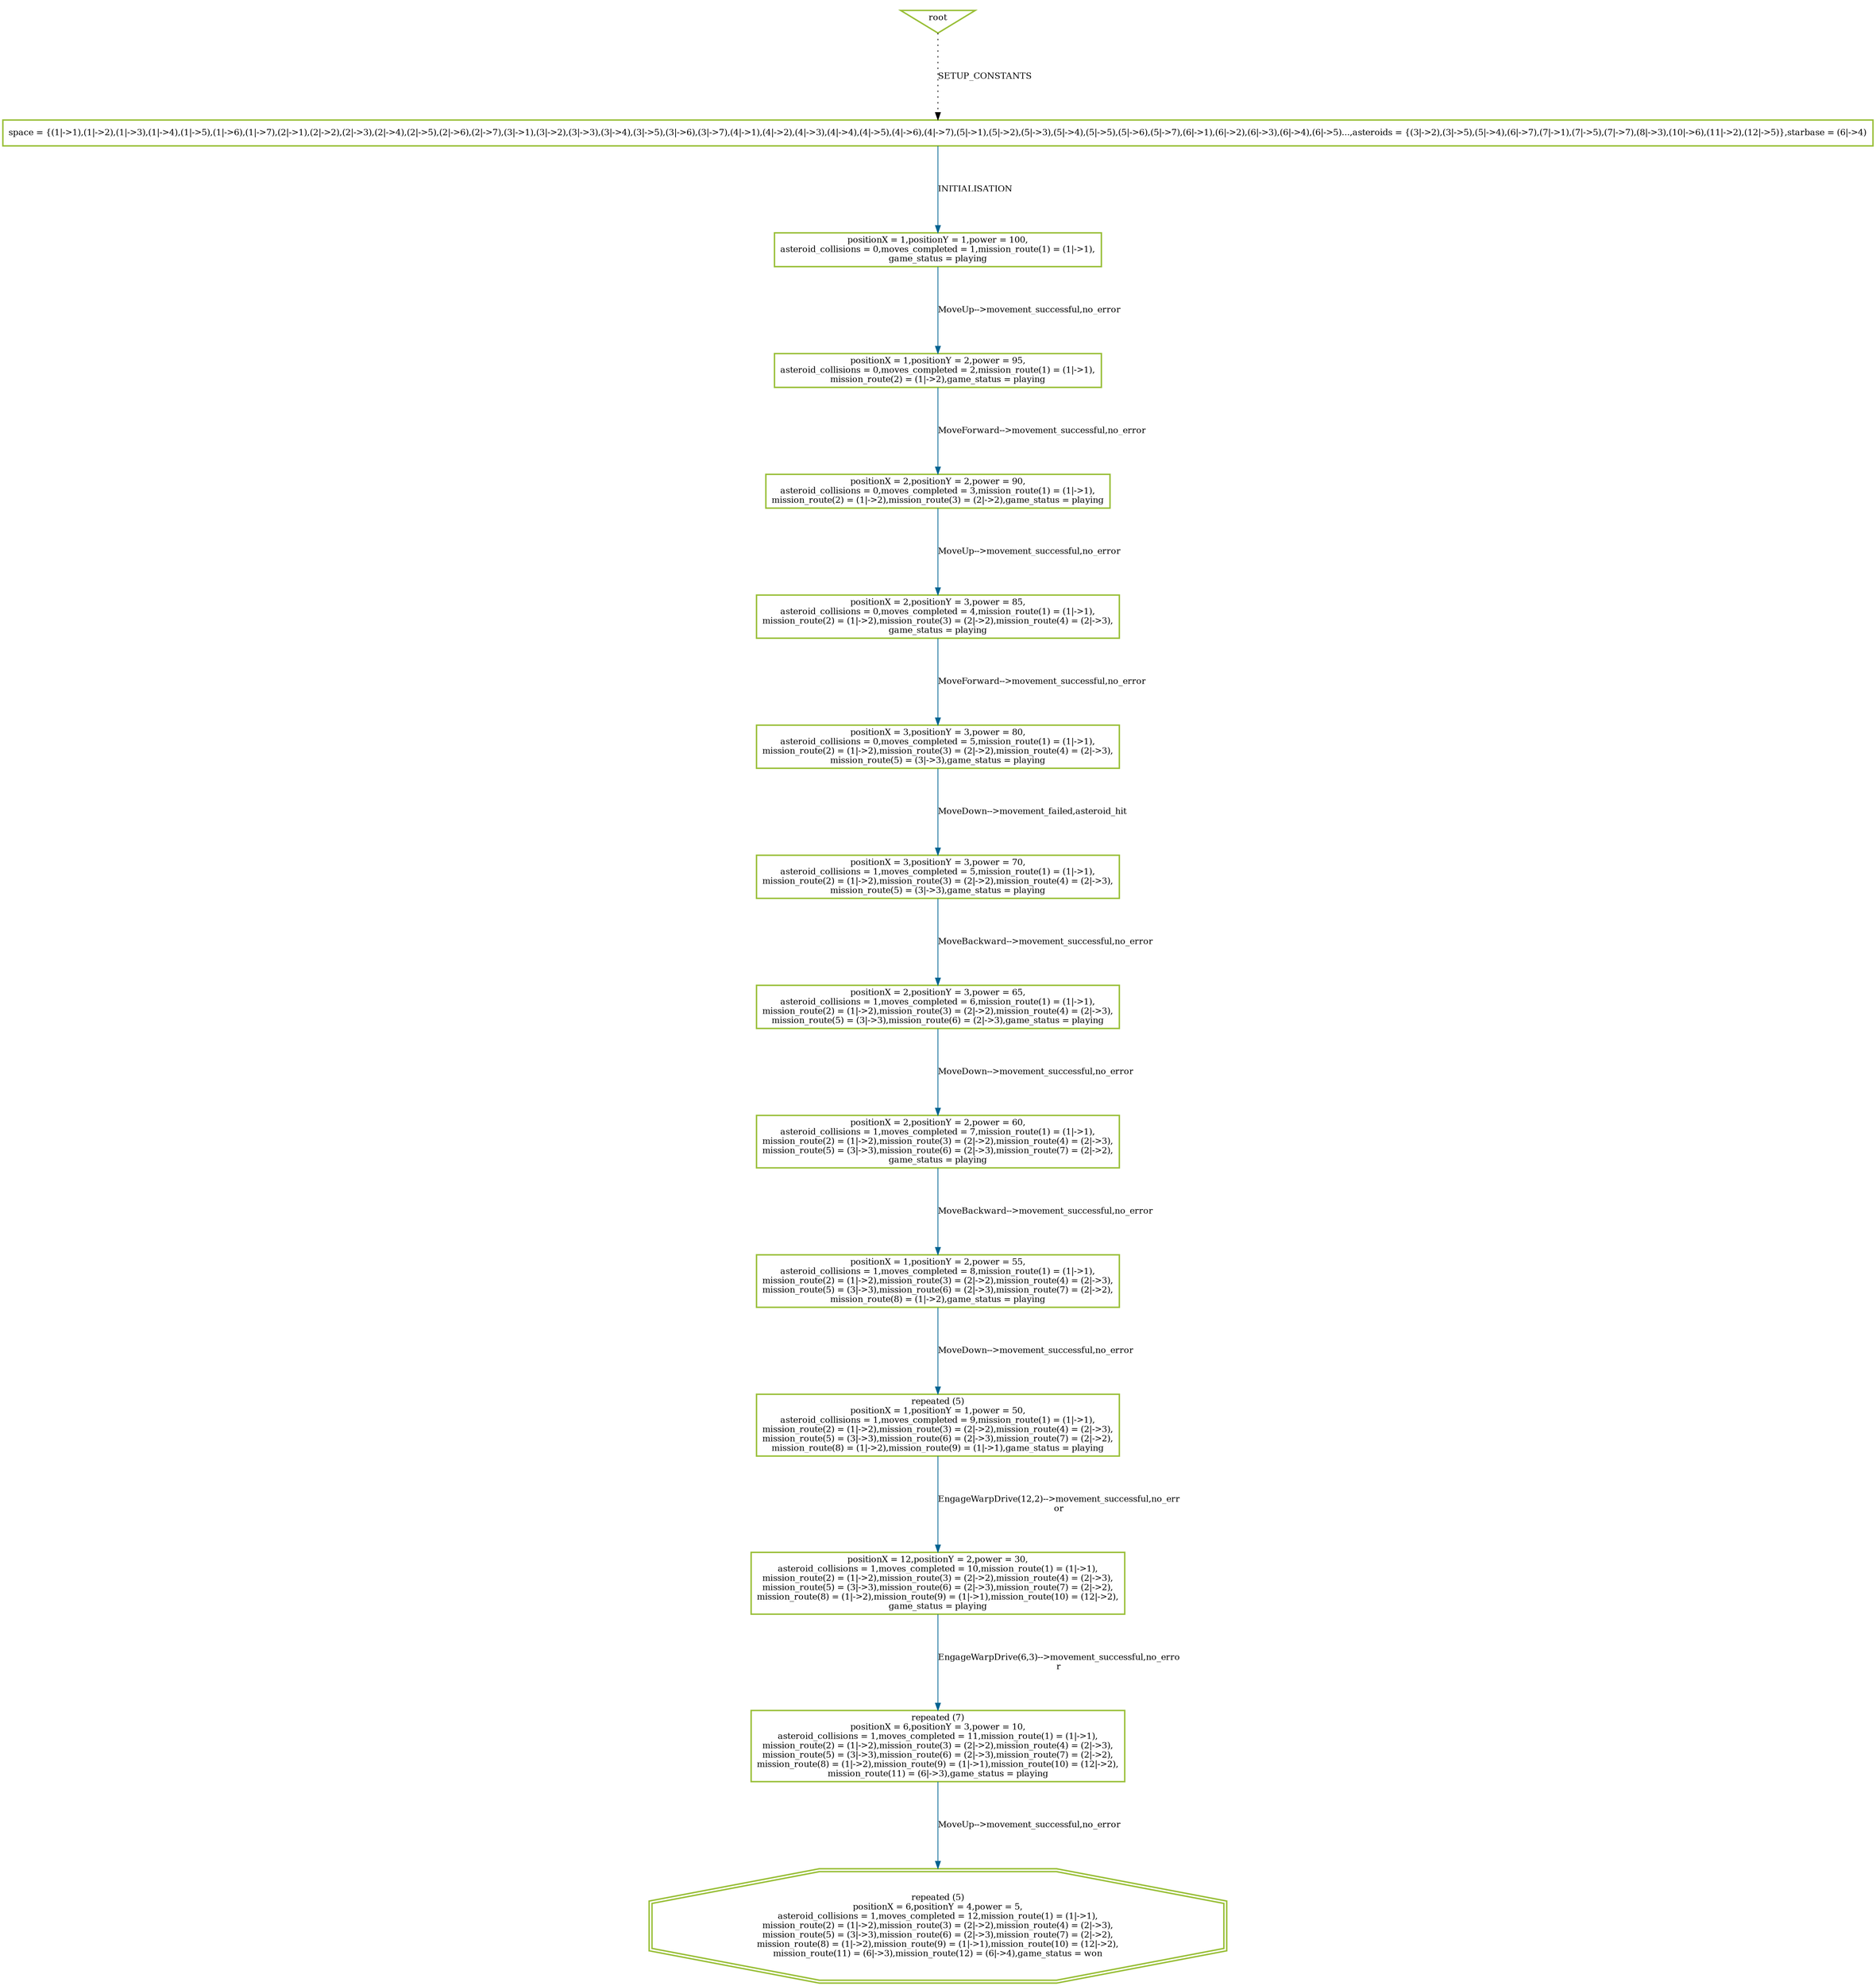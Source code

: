 digraph history {
graph [nodesep=1.5, ranksep=1.5];
0 [shape=box, color="#99BF38", fontsize=12, penwidth=2, label="space = \{(1\|-\>1),(1\|-\>2),(1\|-\>3),(1\|-\>4),(1\|-\>5),(1\|-\>6),(1\|-\>7),(2\|-\>1),(2\|-\>2),(2\|-\>3),(2\|-\>4),(2\|-\>5),(2\|-\>6),(2\|-\>7),(3\|-\>1),(3\|-\>2),(3\|-\>3),(3\|-\>4),(3\|-\>5),(3\|-\>6),(3\|-\>7),(4\|-\>1),(4\|-\>2),(4\|-\>3),(4\|-\>4),(4\|-\>5),(4\|-\>6),(4\|-\>7),(5\|-\>1),(5\|-\>2),(5\|-\>3),(5\|-\>4),(5\|-\>5),(5\|-\>6),(5\|-\>7),(6\|-\>1),(6\|-\>2),(6\|-\>3),(6\|-\>4),(6\|-\>5)...,asteroids = \{(3\|-\>2),(3\|-\>5),(5\|-\>4),(6\|-\>7),(7\|-\>1),(7\|-\>5),(7\|-\>7),(8\|-\>3),(10\|-\>6),(11\|-\>2),(12\|-\>5)\},starbase = (6\|-\>4)"];

1 [shape=box, color="#99BF38", fontsize=12, penwidth=2, label="positionX = 1,positionY = 1,power = 100,\nasteroid_collisions = 0,moves_completed = 1,mission_route(1) = (1\|-\>1),\ngame_status = playing"];

2 [shape=box, color="#99BF38", fontsize=12, penwidth=2, label="positionX = 1,positionY = 2,power = 95,\nasteroid_collisions = 0,moves_completed = 2,mission_route(1) = (1\|-\>1),\nmission_route(2) = (1\|-\>2),game_status = playing"];

77 [shape=box, color="#99BF38", fontsize=12, penwidth=2, label="positionX = 2,positionY = 2,power = 90,\nasteroid_collisions = 0,moves_completed = 3,mission_route(1) = (1\|-\>1),\nmission_route(2) = (1\|-\>2),mission_route(3) = (2\|-\>2),game_status = playing"];

149 [shape=box, color="#99BF38", fontsize=12, penwidth=2, label="positionX = 2,positionY = 3,power = 85,\nasteroid_collisions = 0,moves_completed = 4,mission_route(1) = (1\|-\>1),\nmission_route(2) = (1\|-\>2),mission_route(3) = (2\|-\>2),mission_route(4) = (2\|-\>3),\ngame_status = playing"];

226 [shape=box, color="#99BF38", fontsize=12, penwidth=2, label="positionX = 3,positionY = 3,power = 80,\nasteroid_collisions = 0,moves_completed = 5,mission_route(1) = (1\|-\>1),\nmission_route(2) = (1\|-\>2),mission_route(3) = (2\|-\>2),mission_route(4) = (2\|-\>3),\nmission_route(5) = (3\|-\>3),game_status = playing"];

300 [shape=box, color="#99BF38", fontsize=12, penwidth=2, label="positionX = 3,positionY = 3,power = 70,\nasteroid_collisions = 1,moves_completed = 5,mission_route(1) = (1\|-\>1),\nmission_route(2) = (1\|-\>2),mission_route(3) = (2\|-\>2),mission_route(4) = (2\|-\>3),\nmission_route(5) = (3\|-\>3),game_status = playing"];

377 [shape=box, color="#99BF38", fontsize=12, penwidth=2, label="positionX = 2,positionY = 3,power = 65,\nasteroid_collisions = 1,moves_completed = 6,mission_route(1) = (1\|-\>1),\nmission_route(2) = (1\|-\>2),mission_route(3) = (2\|-\>2),mission_route(4) = (2\|-\>3),\nmission_route(5) = (3\|-\>3),mission_route(6) = (2\|-\>3),game_status = playing"];

450 [shape=box, color="#99BF38", fontsize=12, penwidth=2, label="positionX = 2,positionY = 2,power = 60,\nasteroid_collisions = 1,moves_completed = 7,mission_route(1) = (1\|-\>1),\nmission_route(2) = (1\|-\>2),mission_route(3) = (2\|-\>2),mission_route(4) = (2\|-\>3),\nmission_route(5) = (3\|-\>3),mission_route(6) = (2\|-\>3),mission_route(7) = (2\|-\>2),\ngame_status = playing"];

527 [shape=box, color="#99BF38", fontsize=12, penwidth=2, label="positionX = 1,positionY = 2,power = 55,\nasteroid_collisions = 1,moves_completed = 8,mission_route(1) = (1\|-\>1),\nmission_route(2) = (1\|-\>2),mission_route(3) = (2\|-\>2),mission_route(4) = (2\|-\>3),\nmission_route(5) = (3\|-\>3),mission_route(6) = (2\|-\>3),mission_route(7) = (2\|-\>2),\nmission_route(8) = (1\|-\>2),game_status = playing"];

600 [shape=box, color="#99BF38", fontsize=12, penwidth=2, label="repeated (5)\npositionX = 1,positionY = 1,power = 50,\nasteroid_collisions = 1,moves_completed = 9,mission_route(1) = (1\|-\>1),\nmission_route(2) = (1\|-\>2),mission_route(3) = (2\|-\>2),mission_route(4) = (2\|-\>3),\nmission_route(5) = (3\|-\>3),mission_route(6) = (2\|-\>3),mission_route(7) = (2\|-\>2),\nmission_route(8) = (1\|-\>2),mission_route(9) = (1\|-\>1),game_status = playing"];

694 [shape=box, color="#99BF38", fontsize=12, penwidth=2, label="positionX = 12,positionY = 2,power = 30,\nasteroid_collisions = 1,moves_completed = 10,mission_route(1) = (1\|-\>1),\nmission_route(2) = (1\|-\>2),mission_route(3) = (2\|-\>2),mission_route(4) = (2\|-\>3),\nmission_route(5) = (3\|-\>3),mission_route(6) = (2\|-\>3),mission_route(7) = (2\|-\>2),\nmission_route(8) = (1\|-\>2),mission_route(9) = (1\|-\>1),mission_route(10) = (12\|-\>2),\ngame_status = playing"];

774 [shape=box, color="#99BF38", fontsize=12, penwidth=2, label="repeated (7)\npositionX = 6,positionY = 3,power = 10,\nasteroid_collisions = 1,moves_completed = 11,mission_route(1) = (1\|-\>1),\nmission_route(2) = (1\|-\>2),mission_route(3) = (2\|-\>2),mission_route(4) = (2\|-\>3),\nmission_route(5) = (3\|-\>3),mission_route(6) = (2\|-\>3),mission_route(7) = (2\|-\>2),\nmission_route(8) = (1\|-\>2),mission_route(9) = (1\|-\>1),mission_route(10) = (12\|-\>2),\nmission_route(11) = (6\|-\>3),game_status = playing"];

820 [shape=doubleoctagon, color="#99BF38", fontsize=12, penwidth=2, label="repeated (5)\npositionX = 6,positionY = 4,power = 5,\nasteroid_collisions = 1,moves_completed = 12,mission_route(1) = (1\|-\>1),\nmission_route(2) = (1\|-\>2),mission_route(3) = (2\|-\>2),mission_route(4) = (2\|-\>3),\nmission_route(5) = (3\|-\>3),mission_route(6) = (2\|-\>3),mission_route(7) = (2\|-\>2),\nmission_route(8) = (1\|-\>2),mission_route(9) = (1\|-\>1),mission_route(10) = (12\|-\>2),\nmission_route(11) = (6\|-\>3),mission_route(12) = (6\|-\>4),game_status = won"];

root [shape=invtriangle, color="#99BF38", fontsize=12, penwidth=2, label="root"];

root -> 0 [style = dotted, color = black, label="SETUP_CONSTANTS", fontsize=12];

0 -> 1 [color = "#006391", label="INITIALISATION", fontsize=12];

1 -> 2 [color = "#006391", label="MoveUp--\>movement_successful,no_error", fontsize=12];

2 -> 77 [color = "#006391", label="MoveForward--\>movement_successful,no_error", fontsize=12];

77 -> 149 [color = "#006391", label="MoveUp--\>movement_successful,no_error", fontsize=12];

149 -> 226 [color = "#006391", label="MoveForward--\>movement_successful,no_error", fontsize=12];

226 -> 300 [color = "#006391", label="MoveDown--\>movement_failed,asteroid_hit", fontsize=12];

300 -> 377 [color = "#006391", label="MoveBackward--\>movement_successful,no_error", fontsize=12];

377 -> 450 [color = "#006391", label="MoveDown--\>movement_successful,no_error", fontsize=12];

450 -> 527 [color = "#006391", label="MoveBackward--\>movement_successful,no_error", fontsize=12];

527 -> 600 [color = "#006391", label="MoveDown--\>movement_successful,no_error", fontsize=12];





600 -> 694 [color = "#006391", label="EngageWarpDrive(12,2)--\>movement_successful,no_err\nor", fontsize=12];

694 -> 774 [color = "#006391", label="EngageWarpDrive(6,3)--\>movement_successful,no_erro\nr", fontsize=12];







774 -> 820 [color = "#006391", label="MoveUp--\>movement_successful,no_error", fontsize=12];





}
